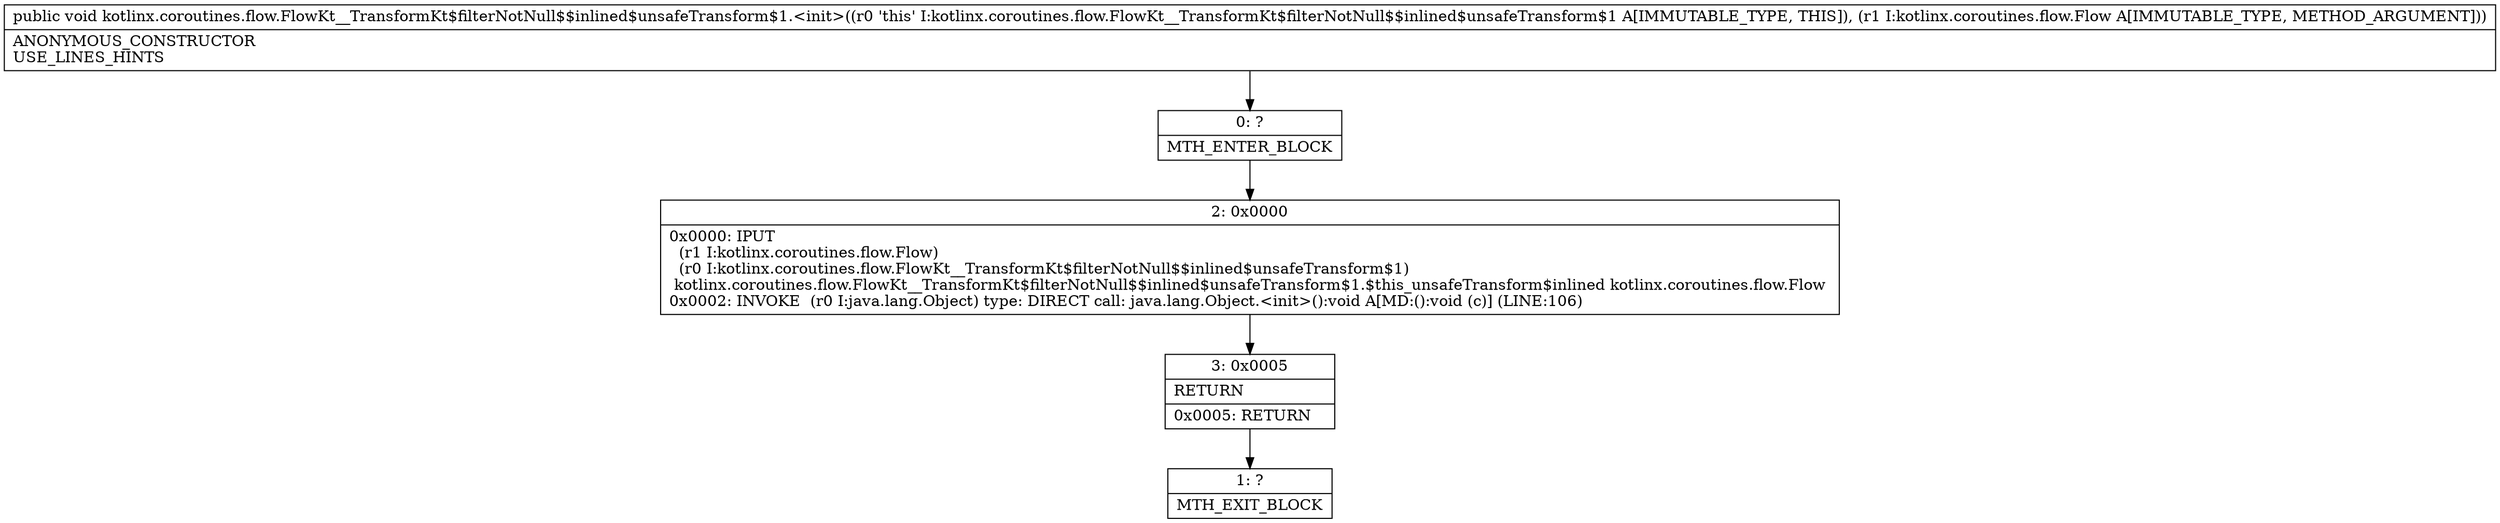digraph "CFG forkotlinx.coroutines.flow.FlowKt__TransformKt$filterNotNull$$inlined$unsafeTransform$1.\<init\>(Lkotlinx\/coroutines\/flow\/Flow;)V" {
Node_0 [shape=record,label="{0\:\ ?|MTH_ENTER_BLOCK\l}"];
Node_2 [shape=record,label="{2\:\ 0x0000|0x0000: IPUT  \l  (r1 I:kotlinx.coroutines.flow.Flow)\l  (r0 I:kotlinx.coroutines.flow.FlowKt__TransformKt$filterNotNull$$inlined$unsafeTransform$1)\l kotlinx.coroutines.flow.FlowKt__TransformKt$filterNotNull$$inlined$unsafeTransform$1.$this_unsafeTransform$inlined kotlinx.coroutines.flow.Flow \l0x0002: INVOKE  (r0 I:java.lang.Object) type: DIRECT call: java.lang.Object.\<init\>():void A[MD:():void (c)] (LINE:106)\l}"];
Node_3 [shape=record,label="{3\:\ 0x0005|RETURN\l|0x0005: RETURN   \l}"];
Node_1 [shape=record,label="{1\:\ ?|MTH_EXIT_BLOCK\l}"];
MethodNode[shape=record,label="{public void kotlinx.coroutines.flow.FlowKt__TransformKt$filterNotNull$$inlined$unsafeTransform$1.\<init\>((r0 'this' I:kotlinx.coroutines.flow.FlowKt__TransformKt$filterNotNull$$inlined$unsafeTransform$1 A[IMMUTABLE_TYPE, THIS]), (r1 I:kotlinx.coroutines.flow.Flow A[IMMUTABLE_TYPE, METHOD_ARGUMENT]))  | ANONYMOUS_CONSTRUCTOR\lUSE_LINES_HINTS\l}"];
MethodNode -> Node_0;Node_0 -> Node_2;
Node_2 -> Node_3;
Node_3 -> Node_1;
}


